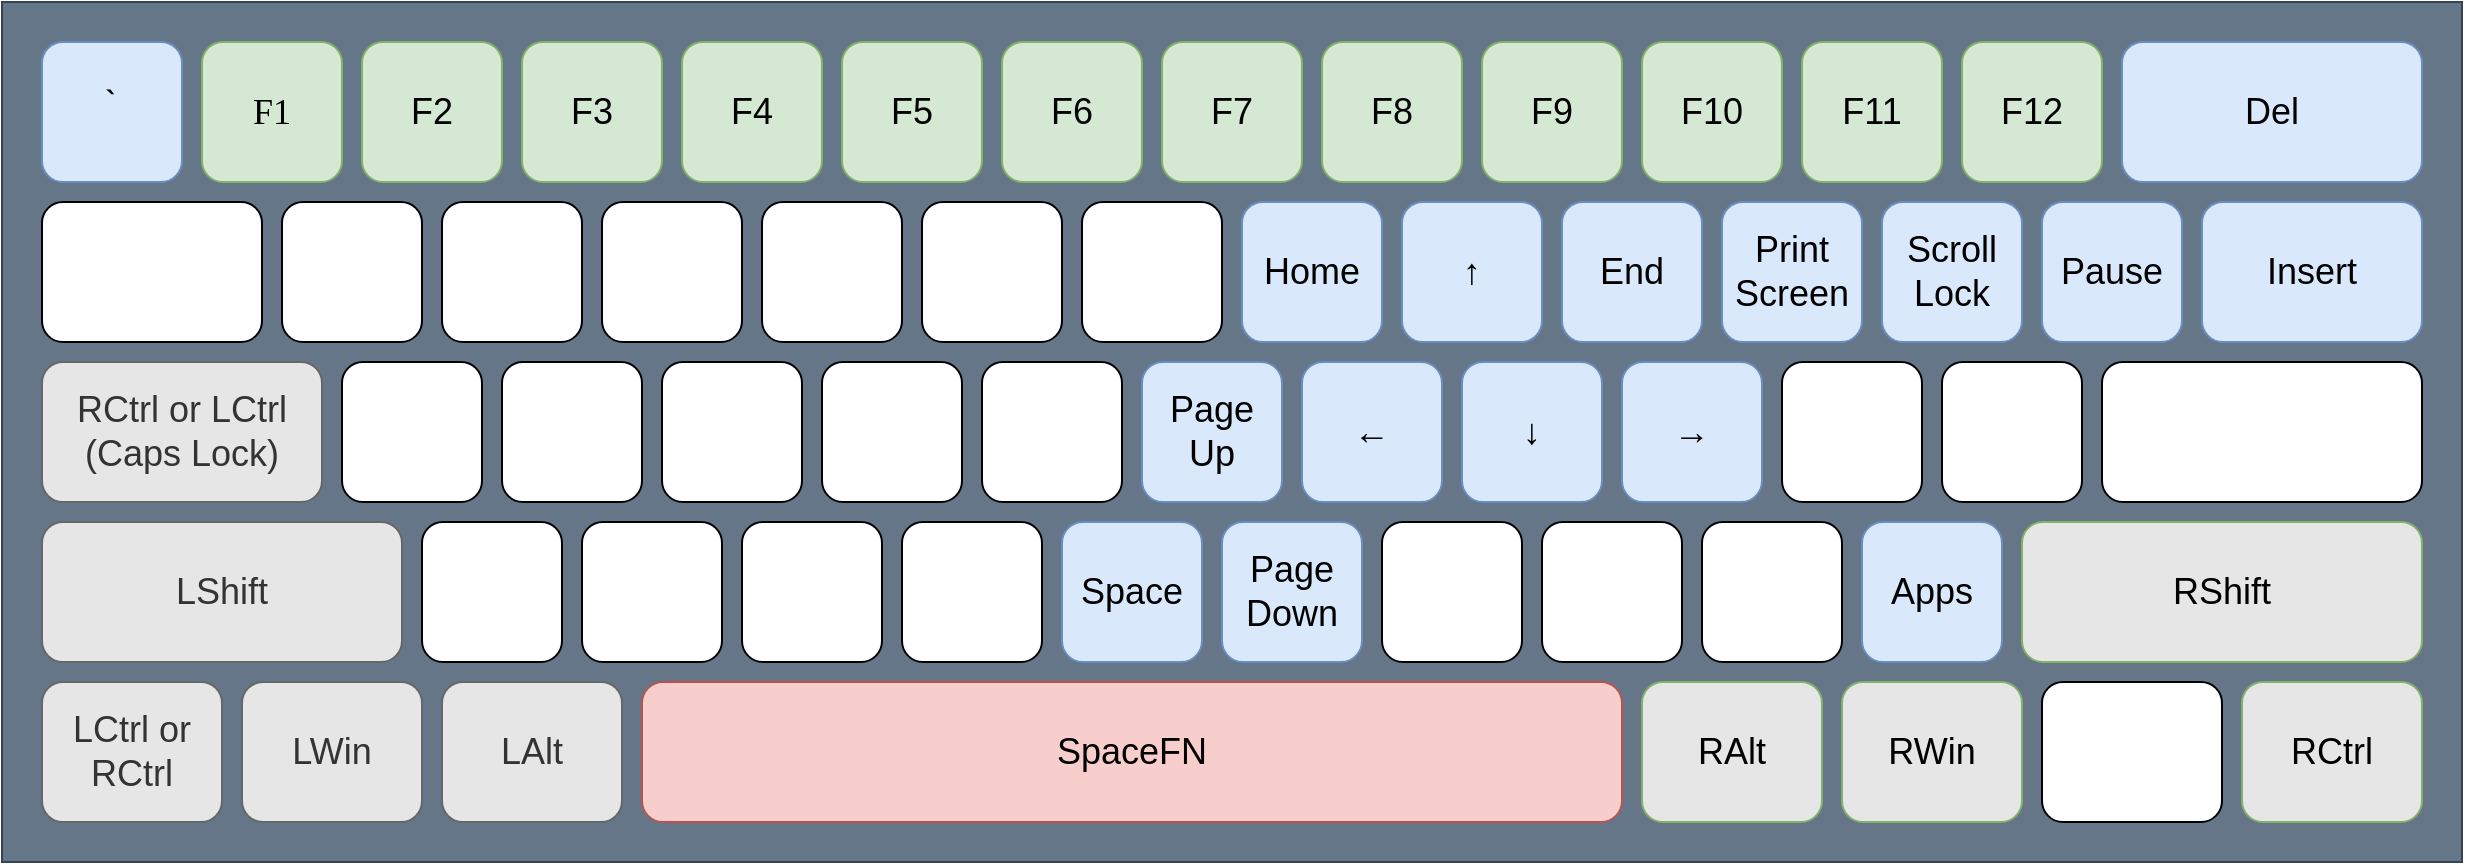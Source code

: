<mxfile version="24.2.5" type="device">
  <diagram name="ページ1" id="9Q3GiY-UtU_wWPXpyJrS">
    <mxGraphModel dx="1418" dy="820" grid="1" gridSize="10" guides="1" tooltips="1" connect="1" arrows="1" fold="1" page="1" pageScale="1" pageWidth="1169" pageHeight="827" math="0" shadow="0">
      <root>
        <mxCell id="0" />
        <mxCell id="1" parent="0" />
        <mxCell id="mw3jNyhaooNA7LHpIcHd-75" value="" style="rounded=0;whiteSpace=wrap;html=1;fillColor=#647687;strokeColor=#314354;fontColor=#ffffff;fontStyle=0" parent="1" vertex="1">
          <mxGeometry x="20" y="20" width="1230" height="430" as="geometry" />
        </mxCell>
        <mxCell id="mw3jNyhaooNA7LHpIcHd-1" value="F3" style="rounded=1;whiteSpace=wrap;html=1;fontSize=18;fillColor=#d5e8d4;strokeColor=#82b366;fontStyle=0" parent="1" vertex="1">
          <mxGeometry x="280" y="40" width="70" height="70" as="geometry" />
        </mxCell>
        <mxCell id="mw3jNyhaooNA7LHpIcHd-4" value="F4" style="rounded=1;whiteSpace=wrap;html=1;fontSize=18;fillColor=#d5e8d4;strokeColor=#82b366;fontStyle=0" parent="1" vertex="1">
          <mxGeometry x="360" y="40" width="70" height="70" as="geometry" />
        </mxCell>
        <mxCell id="mw3jNyhaooNA7LHpIcHd-5" value="F5" style="rounded=1;whiteSpace=wrap;html=1;fontSize=18;fillColor=#d5e8d4;strokeColor=#82b366;fontStyle=0" parent="1" vertex="1">
          <mxGeometry x="440" y="40" width="70" height="70" as="geometry" />
        </mxCell>
        <mxCell id="mw3jNyhaooNA7LHpIcHd-6" value="F6" style="rounded=1;whiteSpace=wrap;html=1;fontSize=18;fillColor=#d5e8d4;strokeColor=#82b366;fontStyle=0" parent="1" vertex="1">
          <mxGeometry x="520" y="40" width="70" height="70" as="geometry" />
        </mxCell>
        <mxCell id="mw3jNyhaooNA7LHpIcHd-7" value="F7" style="rounded=1;whiteSpace=wrap;html=1;fontSize=18;fillColor=#d5e8d4;strokeColor=#82b366;fontStyle=0" parent="1" vertex="1">
          <mxGeometry x="600" y="40" width="70" height="70" as="geometry" />
        </mxCell>
        <mxCell id="mw3jNyhaooNA7LHpIcHd-8" value="F8" style="rounded=1;whiteSpace=wrap;html=1;fontSize=18;fillColor=#d5e8d4;strokeColor=#82b366;fontStyle=0" parent="1" vertex="1">
          <mxGeometry x="680" y="40" width="70" height="70" as="geometry" />
        </mxCell>
        <mxCell id="mw3jNyhaooNA7LHpIcHd-9" value="F9" style="rounded=1;whiteSpace=wrap;html=1;fontSize=18;fillColor=#d5e8d4;strokeColor=#82b366;fontStyle=0" parent="1" vertex="1">
          <mxGeometry x="760" y="40" width="70" height="70" as="geometry" />
        </mxCell>
        <mxCell id="mw3jNyhaooNA7LHpIcHd-10" value="F10" style="rounded=1;whiteSpace=wrap;html=1;fontSize=18;fillColor=#d5e8d4;strokeColor=#82b366;fontStyle=0" parent="1" vertex="1">
          <mxGeometry x="840" y="40" width="70" height="70" as="geometry" />
        </mxCell>
        <mxCell id="mw3jNyhaooNA7LHpIcHd-11" value="F11" style="rounded=1;whiteSpace=wrap;html=1;fontSize=18;fillColor=#d5e8d4;strokeColor=#82b366;fontStyle=0" parent="1" vertex="1">
          <mxGeometry x="920" y="40" width="70" height="70" as="geometry" />
        </mxCell>
        <mxCell id="mw3jNyhaooNA7LHpIcHd-12" value="F2" style="rounded=1;whiteSpace=wrap;html=1;fontSize=18;fillColor=#d5e8d4;strokeColor=#82b366;fontStyle=0" parent="1" vertex="1">
          <mxGeometry x="200" y="40" width="70" height="70" as="geometry" />
        </mxCell>
        <mxCell id="mw3jNyhaooNA7LHpIcHd-13" value="F1" style="rounded=1;whiteSpace=wrap;html=1;align=center;fontFamily=Verdana;fontSize=18;fillColor=#d5e8d4;strokeColor=#82b366;fontStyle=0" parent="1" vertex="1">
          <mxGeometry x="120" y="40" width="70" height="70" as="geometry" />
        </mxCell>
        <mxCell id="mw3jNyhaooNA7LHpIcHd-14" value="｀" style="rounded=1;whiteSpace=wrap;html=1;fontSize=18;fillColor=#dae8fc;strokeColor=#6c8ebf;fontStyle=0" parent="1" vertex="1">
          <mxGeometry x="40" y="40" width="70" height="70" as="geometry" />
        </mxCell>
        <mxCell id="mw3jNyhaooNA7LHpIcHd-15" value="F12" style="rounded=1;whiteSpace=wrap;html=1;fontSize=18;fillColor=#d5e8d4;strokeColor=#82b366;fontStyle=0" parent="1" vertex="1">
          <mxGeometry x="1000" y="40" width="70" height="70" as="geometry" />
        </mxCell>
        <mxCell id="mw3jNyhaooNA7LHpIcHd-16" value="Del" style="rounded=1;whiteSpace=wrap;html=1;fontSize=18;fillColor=#dae8fc;strokeColor=#6c8ebf;fontStyle=0" parent="1" vertex="1">
          <mxGeometry x="1080" y="40" width="150" height="70" as="geometry" />
        </mxCell>
        <mxCell id="mw3jNyhaooNA7LHpIcHd-21" value="" style="rounded=1;whiteSpace=wrap;html=1;fontSize=18;fontStyle=0" parent="1" vertex="1">
          <mxGeometry x="320" y="120" width="70" height="70" as="geometry" />
        </mxCell>
        <mxCell id="mw3jNyhaooNA7LHpIcHd-22" value="" style="rounded=1;whiteSpace=wrap;html=1;fontSize=18;fontStyle=0" parent="1" vertex="1">
          <mxGeometry x="400" y="120" width="70" height="70" as="geometry" />
        </mxCell>
        <mxCell id="mw3jNyhaooNA7LHpIcHd-23" value="" style="rounded=1;whiteSpace=wrap;html=1;fontSize=18;fontStyle=0" parent="1" vertex="1">
          <mxGeometry x="480" y="120" width="70" height="70" as="geometry" />
        </mxCell>
        <mxCell id="mw3jNyhaooNA7LHpIcHd-24" value="" style="rounded=1;whiteSpace=wrap;html=1;fontSize=18;fontStyle=0" parent="1" vertex="1">
          <mxGeometry x="560" y="120" width="70" height="70" as="geometry" />
        </mxCell>
        <mxCell id="mw3jNyhaooNA7LHpIcHd-25" value="Home" style="rounded=1;whiteSpace=wrap;html=1;fontSize=18;fillColor=#dae8fc;strokeColor=#6c8ebf;fontStyle=0" parent="1" vertex="1">
          <mxGeometry x="640" y="120" width="70" height="70" as="geometry" />
        </mxCell>
        <mxCell id="mw3jNyhaooNA7LHpIcHd-26" value="↑" style="rounded=1;whiteSpace=wrap;html=1;fontSize=18;fillColor=#dae8fc;strokeColor=#6c8ebf;fontStyle=0" parent="1" vertex="1">
          <mxGeometry x="720" y="120" width="70" height="70" as="geometry" />
        </mxCell>
        <mxCell id="mw3jNyhaooNA7LHpIcHd-27" value="End" style="rounded=1;whiteSpace=wrap;html=1;fontSize=18;fillColor=#dae8fc;strokeColor=#6c8ebf;fontStyle=0" parent="1" vertex="1">
          <mxGeometry x="800" y="120" width="70" height="70" as="geometry" />
        </mxCell>
        <mxCell id="mw3jNyhaooNA7LHpIcHd-28" value="Print&lt;br style=&quot;font-size: 18px;&quot;&gt;Screen" style="rounded=1;whiteSpace=wrap;html=1;fontSize=18;fillColor=#dae8fc;strokeColor=#6c8ebf;fontStyle=0" parent="1" vertex="1">
          <mxGeometry x="880" y="120" width="70" height="70" as="geometry" />
        </mxCell>
        <mxCell id="mw3jNyhaooNA7LHpIcHd-29" value="Scroll&lt;br&gt;Lock" style="rounded=1;whiteSpace=wrap;html=1;fontSize=18;fillColor=#dae8fc;strokeColor=#6c8ebf;fontStyle=0" parent="1" vertex="1">
          <mxGeometry x="960" y="120" width="70" height="70" as="geometry" />
        </mxCell>
        <mxCell id="mw3jNyhaooNA7LHpIcHd-30" value="" style="rounded=1;whiteSpace=wrap;html=1;fontSize=18;fontStyle=0" parent="1" vertex="1">
          <mxGeometry x="240" y="120" width="70" height="70" as="geometry" />
        </mxCell>
        <mxCell id="mw3jNyhaooNA7LHpIcHd-31" value="" style="rounded=1;whiteSpace=wrap;html=1;fontSize=18;fontStyle=0" parent="1" vertex="1">
          <mxGeometry x="160" y="120" width="70" height="70" as="geometry" />
        </mxCell>
        <mxCell id="mw3jNyhaooNA7LHpIcHd-32" value="Pause" style="rounded=1;whiteSpace=wrap;html=1;fontSize=18;fillColor=#dae8fc;strokeColor=#6c8ebf;fontStyle=0" parent="1" vertex="1">
          <mxGeometry x="1040" y="120" width="70" height="70" as="geometry" />
        </mxCell>
        <mxCell id="mw3jNyhaooNA7LHpIcHd-33" value="" style="rounded=1;whiteSpace=wrap;html=1;fontSize=18;fontStyle=0" parent="1" vertex="1">
          <mxGeometry x="350" y="200" width="70" height="70" as="geometry" />
        </mxCell>
        <mxCell id="mw3jNyhaooNA7LHpIcHd-34" value="" style="rounded=1;whiteSpace=wrap;html=1;fontSize=18;fontStyle=0" parent="1" vertex="1">
          <mxGeometry x="430" y="200" width="70" height="70" as="geometry" />
        </mxCell>
        <mxCell id="mw3jNyhaooNA7LHpIcHd-35" value="" style="rounded=1;whiteSpace=wrap;html=1;fontSize=18;fontStyle=0" parent="1" vertex="1">
          <mxGeometry x="510" y="200" width="70" height="70" as="geometry" />
        </mxCell>
        <mxCell id="mw3jNyhaooNA7LHpIcHd-36" value="Page&lt;br style=&quot;font-size: 18px;&quot;&gt;Up" style="rounded=1;whiteSpace=wrap;html=1;fontSize=18;fillColor=#dae8fc;strokeColor=#6c8ebf;fontStyle=0" parent="1" vertex="1">
          <mxGeometry x="590" y="200" width="70" height="70" as="geometry" />
        </mxCell>
        <mxCell id="mw3jNyhaooNA7LHpIcHd-37" value="←" style="rounded=1;whiteSpace=wrap;html=1;fontSize=18;fillColor=#dae8fc;strokeColor=#6c8ebf;fontStyle=0" parent="1" vertex="1">
          <mxGeometry x="670" y="200" width="70" height="70" as="geometry" />
        </mxCell>
        <mxCell id="mw3jNyhaooNA7LHpIcHd-38" value="↓" style="rounded=1;whiteSpace=wrap;html=1;fontSize=18;fillColor=#dae8fc;strokeColor=#6c8ebf;fontStyle=0" parent="1" vertex="1">
          <mxGeometry x="750" y="200" width="70" height="70" as="geometry" />
        </mxCell>
        <mxCell id="mw3jNyhaooNA7LHpIcHd-39" value="→" style="rounded=1;whiteSpace=wrap;html=1;fontSize=18;fillColor=#dae8fc;strokeColor=#6c8ebf;fontStyle=0" parent="1" vertex="1">
          <mxGeometry x="830" y="200" width="70" height="70" as="geometry" />
        </mxCell>
        <mxCell id="mw3jNyhaooNA7LHpIcHd-40" value="" style="rounded=1;whiteSpace=wrap;html=1;fontSize=18;fontStyle=0" parent="1" vertex="1">
          <mxGeometry x="910" y="200" width="70" height="70" as="geometry" />
        </mxCell>
        <mxCell id="mw3jNyhaooNA7LHpIcHd-41" value="" style="rounded=1;whiteSpace=wrap;html=1;fontSize=18;fontStyle=0" parent="1" vertex="1">
          <mxGeometry x="990" y="200" width="70" height="70" as="geometry" />
        </mxCell>
        <mxCell id="mw3jNyhaooNA7LHpIcHd-42" value="" style="rounded=1;whiteSpace=wrap;html=1;fontSize=18;fontStyle=0" parent="1" vertex="1">
          <mxGeometry x="270" y="200" width="70" height="70" as="geometry" />
        </mxCell>
        <mxCell id="mw3jNyhaooNA7LHpIcHd-43" value="" style="rounded=1;whiteSpace=wrap;html=1;fontSize=18;fontStyle=0" parent="1" vertex="1">
          <mxGeometry x="190" y="200" width="70" height="70" as="geometry" />
        </mxCell>
        <mxCell id="mw3jNyhaooNA7LHpIcHd-44" value="" style="rounded=1;whiteSpace=wrap;html=1;fontSize=18;fontStyle=0" parent="1" vertex="1">
          <mxGeometry x="1070" y="200" width="160" height="70" as="geometry" />
        </mxCell>
        <mxCell id="mw3jNyhaooNA7LHpIcHd-45" value="" style="rounded=1;whiteSpace=wrap;html=1;fontSize=18;fontStyle=0" parent="1" vertex="1">
          <mxGeometry x="390" y="280" width="70" height="70" as="geometry" />
        </mxCell>
        <mxCell id="mw3jNyhaooNA7LHpIcHd-46" value="SpaceFN" style="rounded=1;whiteSpace=wrap;html=1;fontSize=18;fillColor=#f8cecc;strokeColor=#b85450;fontStyle=0" parent="1" vertex="1">
          <mxGeometry x="340" y="360" width="490" height="70" as="geometry" />
        </mxCell>
        <mxCell id="mw3jNyhaooNA7LHpIcHd-47" value="Space" style="rounded=1;whiteSpace=wrap;html=1;fontSize=18;fillColor=#dae8fc;strokeColor=#6c8ebf;fontStyle=0" parent="1" vertex="1">
          <mxGeometry x="550" y="280" width="70" height="70" as="geometry" />
        </mxCell>
        <mxCell id="mw3jNyhaooNA7LHpIcHd-48" value="Page&lt;br style=&quot;font-size: 18px;&quot;&gt;Down" style="rounded=1;whiteSpace=wrap;html=1;fontSize=18;fillColor=#dae8fc;strokeColor=#6c8ebf;fontStyle=0" parent="1" vertex="1">
          <mxGeometry x="630" y="280" width="70" height="70" as="geometry" />
        </mxCell>
        <mxCell id="mw3jNyhaooNA7LHpIcHd-49" value="" style="rounded=1;whiteSpace=wrap;html=1;fontSize=18;fontStyle=0" parent="1" vertex="1">
          <mxGeometry x="710" y="280" width="70" height="70" as="geometry" />
        </mxCell>
        <mxCell id="mw3jNyhaooNA7LHpIcHd-50" value="" style="rounded=1;whiteSpace=wrap;html=1;fontSize=18;fontStyle=0" parent="1" vertex="1">
          <mxGeometry x="790" y="280" width="70" height="70" as="geometry" />
        </mxCell>
        <mxCell id="mw3jNyhaooNA7LHpIcHd-51" value="" style="rounded=1;whiteSpace=wrap;html=1;fontSize=18;fontStyle=0" parent="1" vertex="1">
          <mxGeometry x="870" y="280" width="70" height="70" as="geometry" />
        </mxCell>
        <mxCell id="mw3jNyhaooNA7LHpIcHd-52" value="Apps" style="rounded=1;whiteSpace=wrap;html=1;fontSize=18;fillColor=#dae8fc;strokeColor=#6c8ebf;fontStyle=0" parent="1" vertex="1">
          <mxGeometry x="950" y="280" width="70" height="70" as="geometry" />
        </mxCell>
        <mxCell id="mw3jNyhaooNA7LHpIcHd-53" value="RShift" style="rounded=1;whiteSpace=wrap;html=1;fontSize=18;fillColor=#E6E6E6;strokeColor=#82b366;fontStyle=0" parent="1" vertex="1">
          <mxGeometry x="1030" y="280" width="200" height="70" as="geometry" />
        </mxCell>
        <mxCell id="mw3jNyhaooNA7LHpIcHd-54" value="" style="rounded=1;whiteSpace=wrap;html=1;fontSize=18;fontStyle=0" parent="1" vertex="1">
          <mxGeometry x="310" y="280" width="70" height="70" as="geometry" />
        </mxCell>
        <mxCell id="mw3jNyhaooNA7LHpIcHd-55" value="" style="rounded=1;whiteSpace=wrap;html=1;fontSize=18;fontStyle=0" parent="1" vertex="1">
          <mxGeometry x="230" y="280" width="70" height="70" as="geometry" />
        </mxCell>
        <mxCell id="mw3jNyhaooNA7LHpIcHd-57" value="Insert" style="rounded=1;whiteSpace=wrap;html=1;fontSize=18;fillColor=#dae8fc;strokeColor=#6c8ebf;fontStyle=0" parent="1" vertex="1">
          <mxGeometry x="1120" y="120" width="110" height="70" as="geometry" />
        </mxCell>
        <mxCell id="mw3jNyhaooNA7LHpIcHd-58" value="" style="rounded=1;whiteSpace=wrap;html=1;fontSize=18;fontStyle=0" parent="1" vertex="1">
          <mxGeometry x="40" y="120" width="110" height="70" as="geometry" />
        </mxCell>
        <mxCell id="mw3jNyhaooNA7LHpIcHd-59" value="RCtrl or LCtrl&lt;br&gt;(Caps Lock)" style="rounded=1;whiteSpace=wrap;html=1;fontSize=18;fillColor=#E6E6E6;strokeColor=#666666;fontStyle=0;fontColor=#333333;" parent="1" vertex="1">
          <mxGeometry x="40" y="200" width="140" height="70" as="geometry" />
        </mxCell>
        <mxCell id="mw3jNyhaooNA7LHpIcHd-60" value="LShift" style="rounded=1;whiteSpace=wrap;html=1;fontSize=18;fillColor=#E6E6E6;strokeColor=#666666;fontStyle=0;fontColor=#333333;" parent="1" vertex="1">
          <mxGeometry x="40" y="280" width="180" height="70" as="geometry" />
        </mxCell>
        <mxCell id="mw3jNyhaooNA7LHpIcHd-61" value="" style="rounded=1;whiteSpace=wrap;html=1;fontSize=18;fontStyle=0" parent="1" vertex="1">
          <mxGeometry x="470" y="280" width="70" height="70" as="geometry" />
        </mxCell>
        <mxCell id="mw3jNyhaooNA7LHpIcHd-67" value="RCtrl" style="rounded=1;whiteSpace=wrap;html=1;fontSize=18;fillColor=#E6E6E6;strokeColor=#82b366;fontStyle=0" parent="1" vertex="1">
          <mxGeometry x="1140" y="360" width="90" height="70" as="geometry" />
        </mxCell>
        <mxCell id="mw3jNyhaooNA7LHpIcHd-68" value="" style="rounded=1;whiteSpace=wrap;html=1;fontSize=18;fontStyle=0" parent="1" vertex="1">
          <mxGeometry x="1040" y="360" width="90" height="70" as="geometry" />
        </mxCell>
        <mxCell id="mw3jNyhaooNA7LHpIcHd-69" value="RWin" style="rounded=1;whiteSpace=wrap;html=1;fontSize=18;fillColor=#E6E6E6;strokeColor=#82b366;fontStyle=0" parent="1" vertex="1">
          <mxGeometry x="940" y="360" width="90" height="70" as="geometry" />
        </mxCell>
        <mxCell id="mw3jNyhaooNA7LHpIcHd-70" value="RAlt" style="rounded=1;whiteSpace=wrap;html=1;fontSize=18;fillColor=#E6E6E6;strokeColor=#82b366;fontStyle=0" parent="1" vertex="1">
          <mxGeometry x="840" y="360" width="90" height="70" as="geometry" />
        </mxCell>
        <mxCell id="mw3jNyhaooNA7LHpIcHd-71" value="LCtrl or&lt;br&gt;RCtrl" style="rounded=1;whiteSpace=wrap;html=1;fontSize=18;fillColor=#E6E6E6;strokeColor=#666666;fontStyle=0;fontColor=#333333;" parent="1" vertex="1">
          <mxGeometry x="40" y="360" width="90" height="70" as="geometry" />
        </mxCell>
        <mxCell id="mw3jNyhaooNA7LHpIcHd-72" value="LWin" style="rounded=1;whiteSpace=wrap;html=1;fontSize=18;fillColor=#E6E6E6;strokeColor=#666666;fontStyle=0;fontColor=#333333;" parent="1" vertex="1">
          <mxGeometry x="140" y="360" width="90" height="70" as="geometry" />
        </mxCell>
        <mxCell id="mw3jNyhaooNA7LHpIcHd-73" value="LAlt" style="rounded=1;whiteSpace=wrap;html=1;fontSize=18;fillColor=#E6E6E6;strokeColor=#666666;fontStyle=0;fontColor=#333333;" parent="1" vertex="1">
          <mxGeometry x="240" y="360" width="90" height="70" as="geometry" />
        </mxCell>
      </root>
    </mxGraphModel>
  </diagram>
</mxfile>
